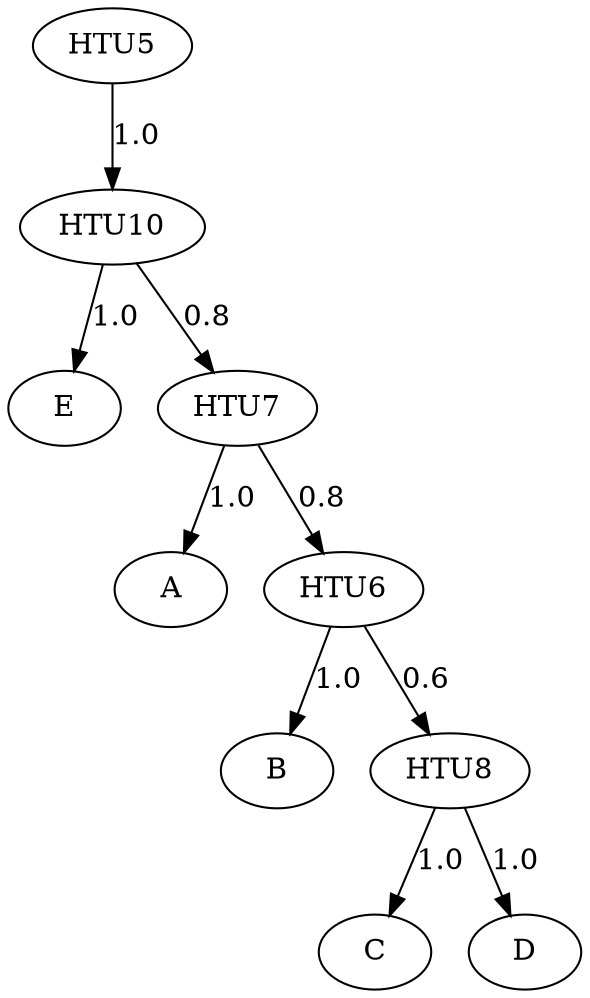 digraph {
    0 [label=A];
    1 [label=B];
    2 [label=C];
    3 [label=D];
    4 [label=E];
    5 [label=HTU5];
    6 [label=HTU6];
    7 [label=HTU7];
    8 [label=HTU8];
    10 [label=HTU10];
    5 -> 10 [label=1.0];
    6 -> 1 [label=1.0];
    6 -> 8 [label=0.6];
    7 -> 0 [label=1.0];
    7 -> 6 [label=0.8];
    8 -> 2 [label=1.0];
    8 -> 3 [label=1.0];
    10 -> 4 [label=1.0];
    10 -> 7 [label=0.8];
}